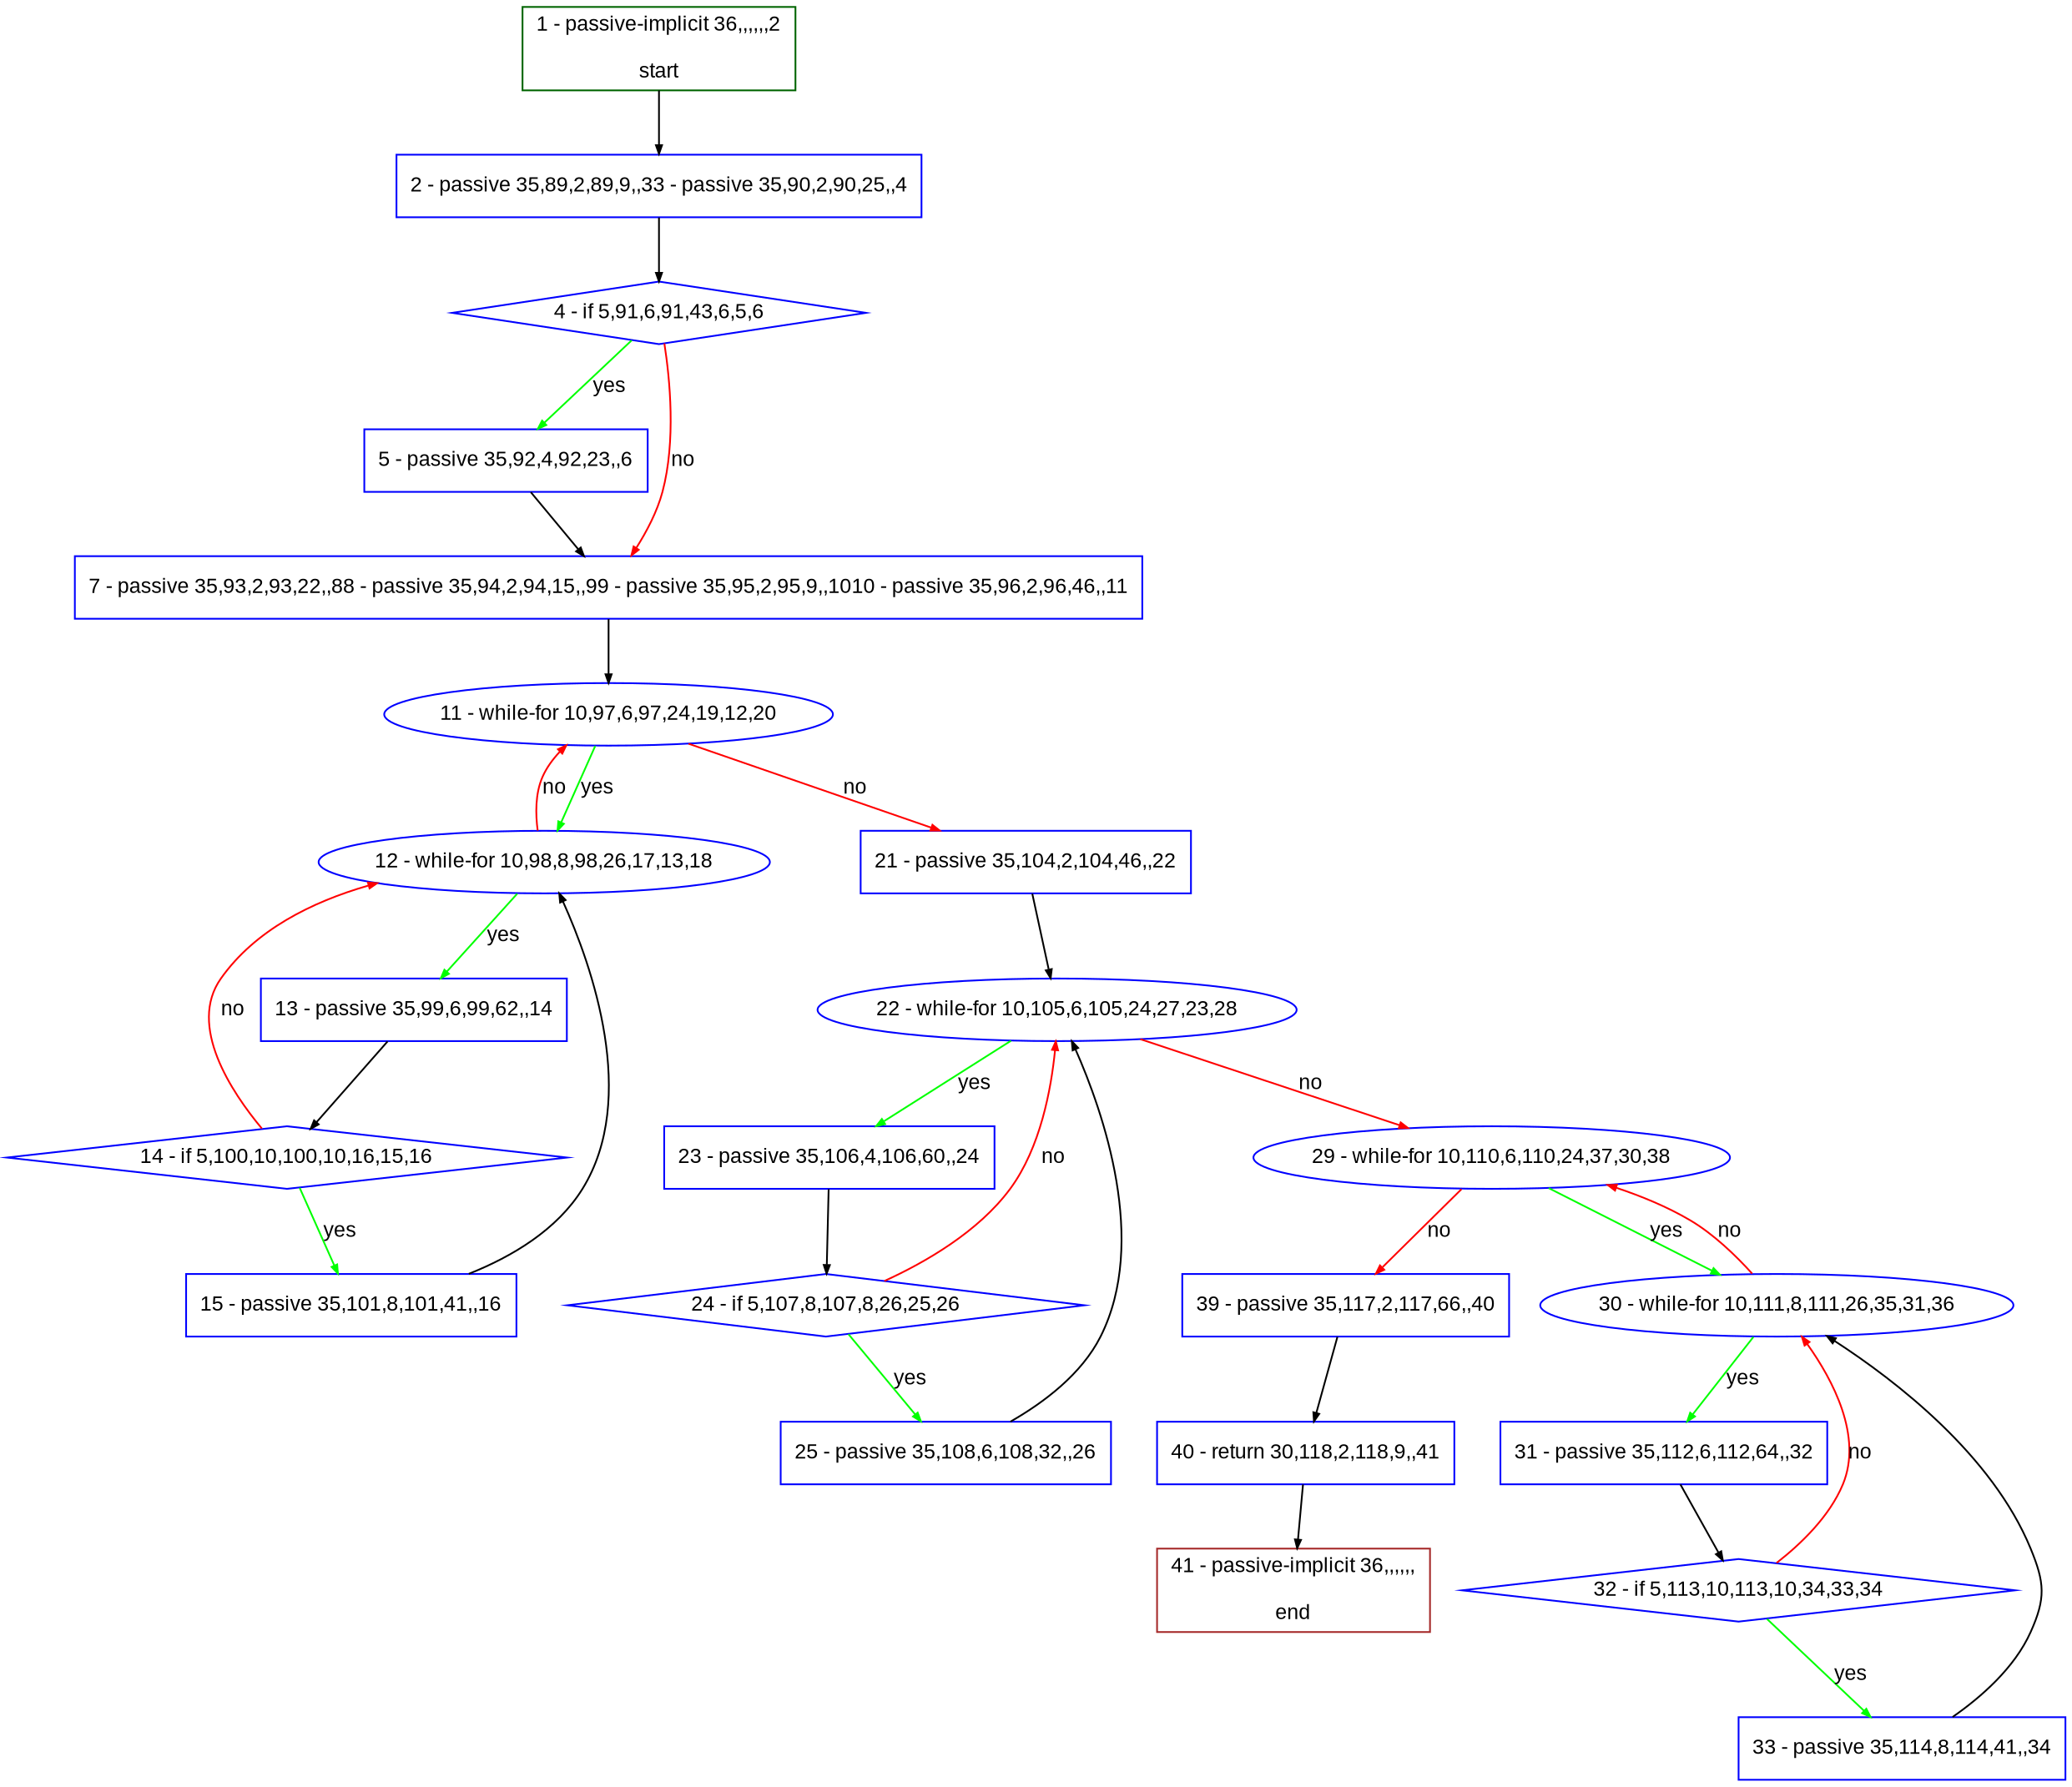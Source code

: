 digraph "" {
  graph [pack="true", label="", fontsize="12", packmode="clust", fontname="Arial", fillcolor="#FFFFCC", bgcolor="white", style="rounded,filled", compound="true"];
  node [node_initialized="no", label="", color="grey", fontsize="12", fillcolor="white", fontname="Arial", style="filled", shape="rectangle", compound="true", fixedsize="false"];
  edge [fontcolor="black", arrowhead="normal", arrowtail="none", arrowsize="0.5", ltail="", label="", color="black", fontsize="12", lhead="", fontname="Arial", dir="forward", compound="true"];
  __N1 [label="2 - passive 35,89,2,89,9,,33 - passive 35,90,2,90,25,,4", color="#0000ff", fillcolor="#ffffff", style="filled", shape="box"];
  __N2 [label="1 - passive-implicit 36,,,,,,2\n\nstart", color="#006400", fillcolor="#ffffff", style="filled", shape="box"];
  __N3 [label="4 - if 5,91,6,91,43,6,5,6", color="#0000ff", fillcolor="#ffffff", style="filled", shape="diamond"];
  __N4 [label="5 - passive 35,92,4,92,23,,6", color="#0000ff", fillcolor="#ffffff", style="filled", shape="box"];
  __N5 [label="7 - passive 35,93,2,93,22,,88 - passive 35,94,2,94,15,,99 - passive 35,95,2,95,9,,1010 - passive 35,96,2,96,46,,11", color="#0000ff", fillcolor="#ffffff", style="filled", shape="box"];
  __N6 [label="11 - while-for 10,97,6,97,24,19,12,20", color="#0000ff", fillcolor="#ffffff", style="filled", shape="oval"];
  __N7 [label="12 - while-for 10,98,8,98,26,17,13,18", color="#0000ff", fillcolor="#ffffff", style="filled", shape="oval"];
  __N8 [label="21 - passive 35,104,2,104,46,,22", color="#0000ff", fillcolor="#ffffff", style="filled", shape="box"];
  __N9 [label="13 - passive 35,99,6,99,62,,14", color="#0000ff", fillcolor="#ffffff", style="filled", shape="box"];
  __N10 [label="14 - if 5,100,10,100,10,16,15,16", color="#0000ff", fillcolor="#ffffff", style="filled", shape="diamond"];
  __N11 [label="15 - passive 35,101,8,101,41,,16", color="#0000ff", fillcolor="#ffffff", style="filled", shape="box"];
  __N12 [label="22 - while-for 10,105,6,105,24,27,23,28", color="#0000ff", fillcolor="#ffffff", style="filled", shape="oval"];
  __N13 [label="23 - passive 35,106,4,106,60,,24", color="#0000ff", fillcolor="#ffffff", style="filled", shape="box"];
  __N14 [label="29 - while-for 10,110,6,110,24,37,30,38", color="#0000ff", fillcolor="#ffffff", style="filled", shape="oval"];
  __N15 [label="24 - if 5,107,8,107,8,26,25,26", color="#0000ff", fillcolor="#ffffff", style="filled", shape="diamond"];
  __N16 [label="25 - passive 35,108,6,108,32,,26", color="#0000ff", fillcolor="#ffffff", style="filled", shape="box"];
  __N17 [label="30 - while-for 10,111,8,111,26,35,31,36", color="#0000ff", fillcolor="#ffffff", style="filled", shape="oval"];
  __N18 [label="39 - passive 35,117,2,117,66,,40", color="#0000ff", fillcolor="#ffffff", style="filled", shape="box"];
  __N19 [label="31 - passive 35,112,6,112,64,,32", color="#0000ff", fillcolor="#ffffff", style="filled", shape="box"];
  __N20 [label="32 - if 5,113,10,113,10,34,33,34", color="#0000ff", fillcolor="#ffffff", style="filled", shape="diamond"];
  __N21 [label="33 - passive 35,114,8,114,41,,34", color="#0000ff", fillcolor="#ffffff", style="filled", shape="box"];
  __N22 [label="40 - return 30,118,2,118,9,,41", color="#0000ff", fillcolor="#ffffff", style="filled", shape="box"];
  __N23 [label="41 - passive-implicit 36,,,,,,\n\nend", color="#a52a2a", fillcolor="#ffffff", style="filled", shape="box"];
  __N2 -> __N1 [arrowhead="normal", arrowtail="none", color="#000000", label="", dir="forward"];
  __N1 -> __N3 [arrowhead="normal", arrowtail="none", color="#000000", label="", dir="forward"];
  __N3 -> __N4 [arrowhead="normal", arrowtail="none", color="#00ff00", label="yes", dir="forward"];
  __N3 -> __N5 [arrowhead="normal", arrowtail="none", color="#ff0000", label="no", dir="forward"];
  __N4 -> __N5 [arrowhead="normal", arrowtail="none", color="#000000", label="", dir="forward"];
  __N5 -> __N6 [arrowhead="normal", arrowtail="none", color="#000000", label="", dir="forward"];
  __N6 -> __N7 [arrowhead="normal", arrowtail="none", color="#00ff00", label="yes", dir="forward"];
  __N7 -> __N6 [arrowhead="normal", arrowtail="none", color="#ff0000", label="no", dir="forward"];
  __N6 -> __N8 [arrowhead="normal", arrowtail="none", color="#ff0000", label="no", dir="forward"];
  __N7 -> __N9 [arrowhead="normal", arrowtail="none", color="#00ff00", label="yes", dir="forward"];
  __N9 -> __N10 [arrowhead="normal", arrowtail="none", color="#000000", label="", dir="forward"];
  __N10 -> __N7 [arrowhead="normal", arrowtail="none", color="#ff0000", label="no", dir="forward"];
  __N10 -> __N11 [arrowhead="normal", arrowtail="none", color="#00ff00", label="yes", dir="forward"];
  __N11 -> __N7 [arrowhead="normal", arrowtail="none", color="#000000", label="", dir="forward"];
  __N8 -> __N12 [arrowhead="normal", arrowtail="none", color="#000000", label="", dir="forward"];
  __N12 -> __N13 [arrowhead="normal", arrowtail="none", color="#00ff00", label="yes", dir="forward"];
  __N12 -> __N14 [arrowhead="normal", arrowtail="none", color="#ff0000", label="no", dir="forward"];
  __N13 -> __N15 [arrowhead="normal", arrowtail="none", color="#000000", label="", dir="forward"];
  __N15 -> __N12 [arrowhead="normal", arrowtail="none", color="#ff0000", label="no", dir="forward"];
  __N15 -> __N16 [arrowhead="normal", arrowtail="none", color="#00ff00", label="yes", dir="forward"];
  __N16 -> __N12 [arrowhead="normal", arrowtail="none", color="#000000", label="", dir="forward"];
  __N14 -> __N17 [arrowhead="normal", arrowtail="none", color="#00ff00", label="yes", dir="forward"];
  __N17 -> __N14 [arrowhead="normal", arrowtail="none", color="#ff0000", label="no", dir="forward"];
  __N14 -> __N18 [arrowhead="normal", arrowtail="none", color="#ff0000", label="no", dir="forward"];
  __N17 -> __N19 [arrowhead="normal", arrowtail="none", color="#00ff00", label="yes", dir="forward"];
  __N19 -> __N20 [arrowhead="normal", arrowtail="none", color="#000000", label="", dir="forward"];
  __N20 -> __N17 [arrowhead="normal", arrowtail="none", color="#ff0000", label="no", dir="forward"];
  __N20 -> __N21 [arrowhead="normal", arrowtail="none", color="#00ff00", label="yes", dir="forward"];
  __N21 -> __N17 [arrowhead="normal", arrowtail="none", color="#000000", label="", dir="forward"];
  __N18 -> __N22 [arrowhead="normal", arrowtail="none", color="#000000", label="", dir="forward"];
  __N22 -> __N23 [arrowhead="normal", arrowtail="none", color="#000000", label="", dir="forward"];
}
